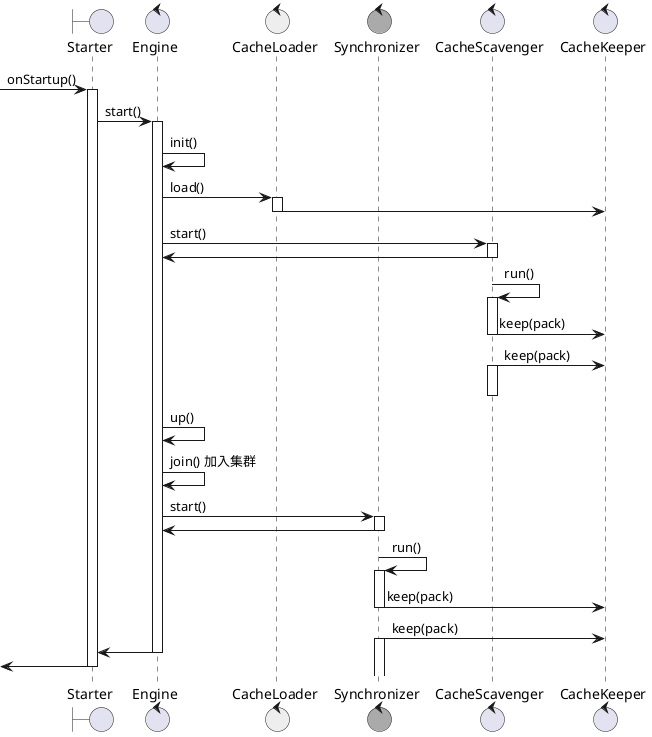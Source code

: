 @startuml

boundary Starter
control Engine
control CacheLoader #EEE
control Synchronizer #AAA
control CacheScavenger
control CacheKeeper

[-> Starter : onStartup()
activate Starter

Starter -> Engine : start()
activate Engine
Engine -> Engine : init()
Engine -> CacheLoader : load()
activate CacheLoader

CacheLoader -> CacheKeeper

deactivate CacheLoader

Engine -> CacheScavenger : start()
activate CacheScavenger
CacheScavenger -> Engine
deactivate CacheScavenger

CacheScavenger -> CacheScavenger : run()
activate CacheScavenger
CacheScavenger -> CacheKeeper : keep(pack)
deactivate CacheScavenger
CacheScavenger -> CacheKeeper : keep(pack)
activate CacheScavenger
deactivate CacheScavenger

Engine -> Engine : up()

Engine -> Engine : join() 加入集群

Engine -> Synchronizer : start()
activate Synchronizer
Synchronizer -> Engine
deactivate Synchronizer

Synchronizer -> Synchronizer : run()
activate Synchronizer
Synchronizer -> CacheKeeper : keep(pack)
deactivate Synchronizer
Synchronizer -> CacheKeeper : keep(pack)
activate Synchronizer

Engine -> Starter
deactivate Engine

[<- Starter
deactivate Starter

@enduml
